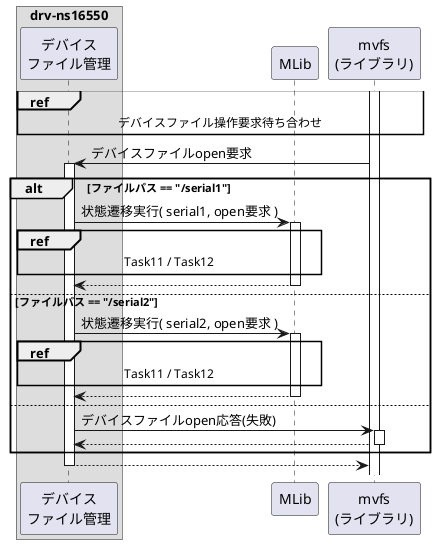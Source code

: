 @startuml

box "drv-ns16550"
    participant "デバイス\nファイル管理" as filemng
end box
participant "MLib"               as mlib
participant "mvfs\n(ライブラリ)" as libmvfs

activate libmvfs
ref over filemng, libmvfs
    デバイスファイル操作要求待ち合わせ
end ref

filemng <- libmvfs: デバイスファイルopen要求
activate filemng

alt ファイルパス == "/serial1"
    filemng -> mlib: 状態遷移実行( serial1, open要求 )
    activate mlib
    ref over filemng, mlib
        Task11 / Task12
    end ref
    filemng <-- mlib:
    deactivate mlib

else ファイルパス == "/serial2"
    filemng -> mlib: 状態遷移実行( serial2, open要求 )
    activate mlib
    ref over filemng, mlib
        Task11 / Task12
    end ref
    filemng <-- mlib:
    deactivate mlib

else
    filemng -> libmvfs: デバイスファイルopen応答(失敗)
    activate libmvfs
    filemng <-- libmvfs:
    deactivate libmvfs

end alt

filemng --> libmvfs:
deactivate filemng


@enduml
